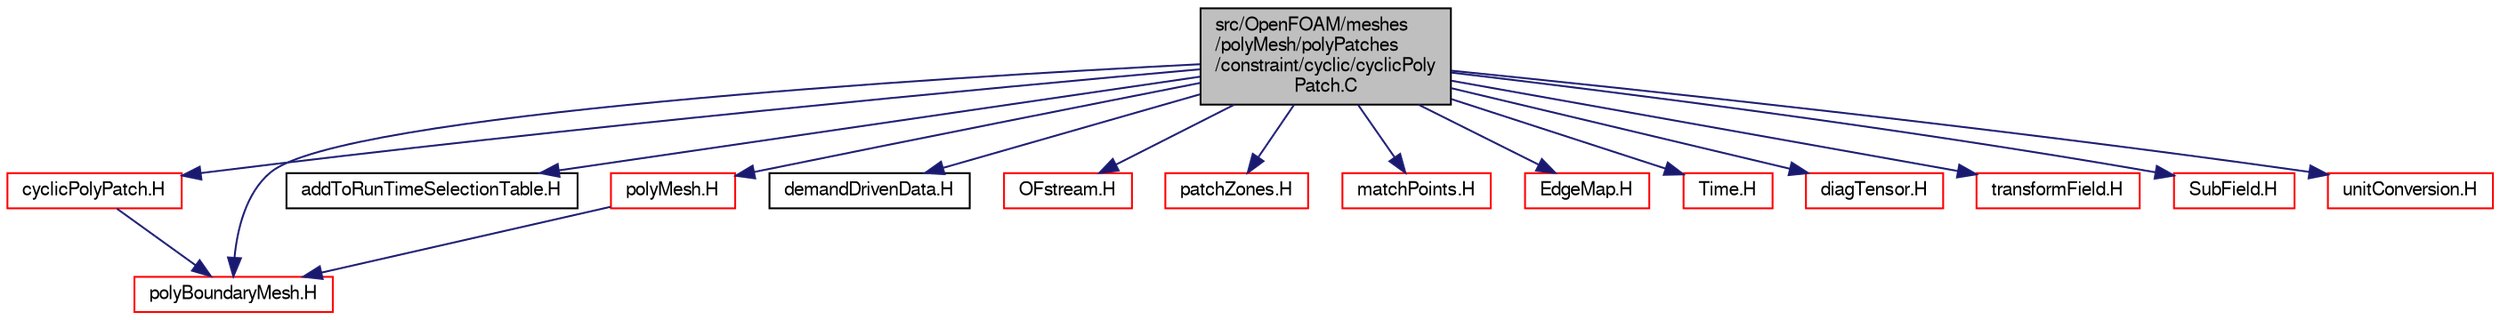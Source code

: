 digraph "src/OpenFOAM/meshes/polyMesh/polyPatches/constraint/cyclic/cyclicPolyPatch.C"
{
  bgcolor="transparent";
  edge [fontname="FreeSans",fontsize="10",labelfontname="FreeSans",labelfontsize="10"];
  node [fontname="FreeSans",fontsize="10",shape=record];
  Node0 [label="src/OpenFOAM/meshes\l/polyMesh/polyPatches\l/constraint/cyclic/cyclicPoly\lPatch.C",height=0.2,width=0.4,color="black", fillcolor="grey75", style="filled", fontcolor="black"];
  Node0 -> Node1 [color="midnightblue",fontsize="10",style="solid",fontname="FreeSans"];
  Node1 [label="cyclicPolyPatch.H",height=0.2,width=0.4,color="red",URL="$a11687.html"];
  Node1 -> Node158 [color="midnightblue",fontsize="10",style="solid",fontname="FreeSans"];
  Node158 [label="polyBoundaryMesh.H",height=0.2,width=0.4,color="red",URL="$a11615.html"];
  Node0 -> Node175 [color="midnightblue",fontsize="10",style="solid",fontname="FreeSans"];
  Node175 [label="addToRunTimeSelectionTable.H",height=0.2,width=0.4,color="black",URL="$a09263.html",tooltip="Macros for easy insertion into run-time selection tables. "];
  Node0 -> Node158 [color="midnightblue",fontsize="10",style="solid",fontname="FreeSans"];
  Node0 -> Node176 [color="midnightblue",fontsize="10",style="solid",fontname="FreeSans"];
  Node176 [label="polyMesh.H",height=0.2,width=0.4,color="red",URL="$a11630.html"];
  Node176 -> Node158 [color="midnightblue",fontsize="10",style="solid",fontname="FreeSans"];
  Node0 -> Node229 [color="midnightblue",fontsize="10",style="solid",fontname="FreeSans"];
  Node229 [label="demandDrivenData.H",height=0.2,width=0.4,color="black",URL="$a10367.html",tooltip="Template functions to aid in the implementation of demand driven data. "];
  Node0 -> Node230 [color="midnightblue",fontsize="10",style="solid",fontname="FreeSans"];
  Node230 [label="OFstream.H",height=0.2,width=0.4,color="red",URL="$a09065.html"];
  Node0 -> Node232 [color="midnightblue",fontsize="10",style="solid",fontname="FreeSans"];
  Node232 [label="patchZones.H",height=0.2,width=0.4,color="red",URL="$a11993.html"];
  Node0 -> Node233 [color="midnightblue",fontsize="10",style="solid",fontname="FreeSans"];
  Node233 [label="matchPoints.H",height=0.2,width=0.4,color="red",URL="$a11381.html",tooltip="Determine correspondence between points. See below. "];
  Node0 -> Node234 [color="midnightblue",fontsize="10",style="solid",fontname="FreeSans"];
  Node234 [label="EdgeMap.H",height=0.2,width=0.4,color="red",URL="$a11315.html"];
  Node0 -> Node235 [color="midnightblue",fontsize="10",style="solid",fontname="FreeSans"];
  Node235 [label="Time.H",height=0.2,width=0.4,color="red",URL="$a09311.html"];
  Node0 -> Node155 [color="midnightblue",fontsize="10",style="solid",fontname="FreeSans"];
  Node155 [label="diagTensor.H",height=0.2,width=0.4,color="red",URL="$a12200.html"];
  Node0 -> Node271 [color="midnightblue",fontsize="10",style="solid",fontname="FreeSans"];
  Node271 [label="transformField.H",height=0.2,width=0.4,color="red",URL="$a09734.html",tooltip="Spatial transformation functions for primitive fields. "];
  Node0 -> Node278 [color="midnightblue",fontsize="10",style="solid",fontname="FreeSans"];
  Node278 [label="SubField.H",height=0.2,width=0.4,color="red",URL="$a09599.html"];
  Node0 -> Node280 [color="midnightblue",fontsize="10",style="solid",fontname="FreeSans"];
  Node280 [label="unitConversion.H",height=0.2,width=0.4,color="red",URL="$a10280.html",tooltip="Unit conversion functions. "];
}
